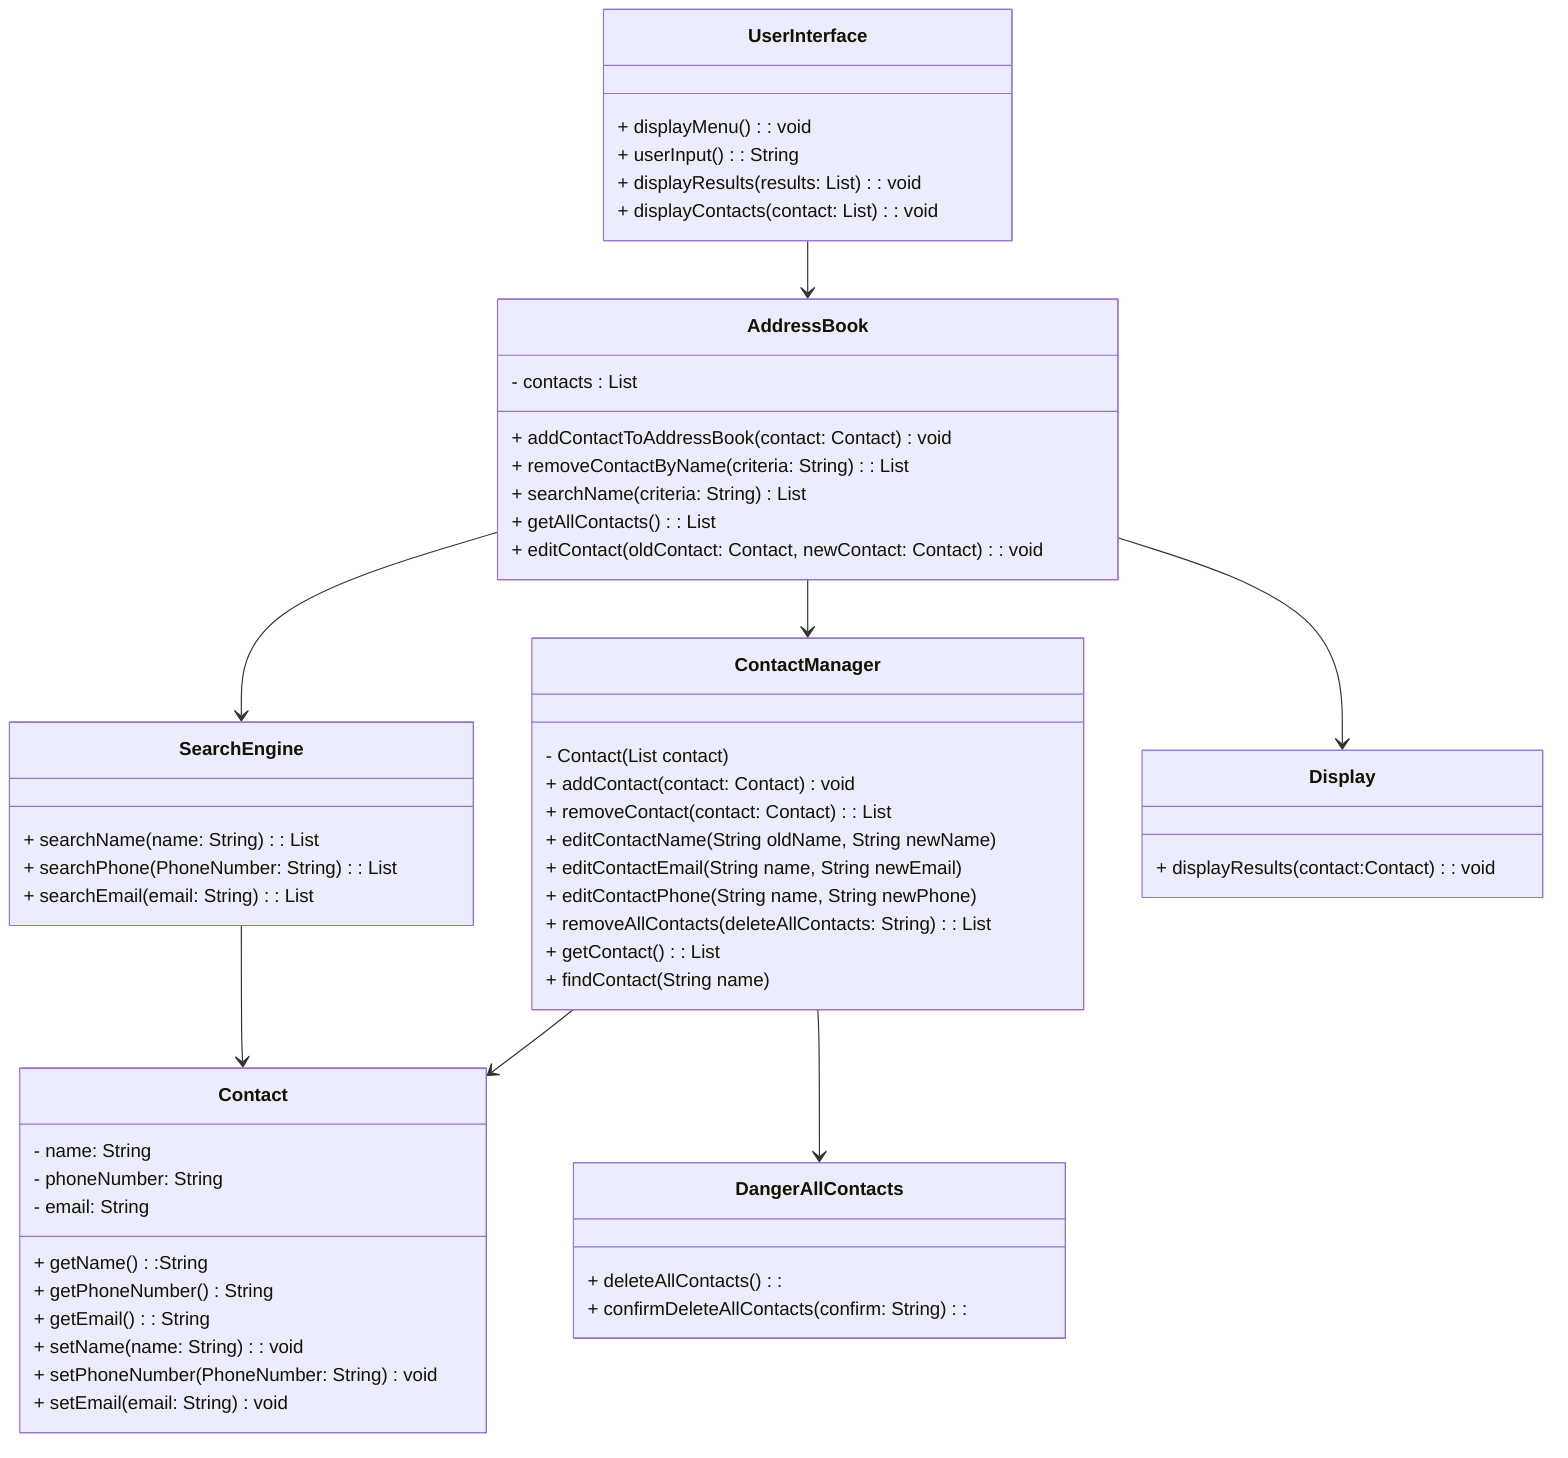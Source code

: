 classDiagram

    class AddressBook{
        - contacts : List<Contact>
        + addContactToAddressBook(contact: Contact) void
        + removeContactByName(criteria: String): List<Contact>
        + searchName(criteria: String) List<cContact>
        + getAllContacts(): List<cContact>
        + editContact(oldContact: Contact, newContact: Contact): void
    }

    class Contact{
        - name: String
        - phoneNumber: String
        - email: String
        + getName():String
        + getPhoneNumber() String
        + getEmail(): String
        + setName(name: String): void
        + setPhoneNumber(PhoneNumber: String) void
        + setEmail(email: String) void
    }

    class ContactManager {
        - Contact (List contact)
        + addContact(contact: Contact) void
        + removeContact(contact: Contact): List<Contact>
        + editContactName(String oldName, String newName)
        + editContactEmail(String name, String newEmail)
        + editContactPhone(String name, String newPhone)
        + removeAllContacts(deleteAllContacts: String): List<cContact>
        + getContact(): List
        + findContact(String name)

    }

    class SearchEngine {
        + searchName(name: String): List<cContact>
        + searchPhone(PhoneNumber: String): List<cContact>
        + searchEmail(email: String): List<cContact>

    }

    class UserInterface {
    + displayMenu(): void
    + userInput(): String
    + displayResults(results: List<cContact>): void
    + displayContacts(contact: List<cContact>): void
    }



    class Display {
        + displayResults(contact:Contact): void
    }
    class DangerAllContacts {
        + deleteAllContacts():
        + confirmDeleteAllContacts(confirm: String):
    }

UserInterface --> AddressBook
AddressBook  --> ContactManager
AddressBook --> Display
AddressBook --> SearchEngine
ContactManager --> Contact
ContactManager --> DangerAllContacts
SearchEngine --> Contact